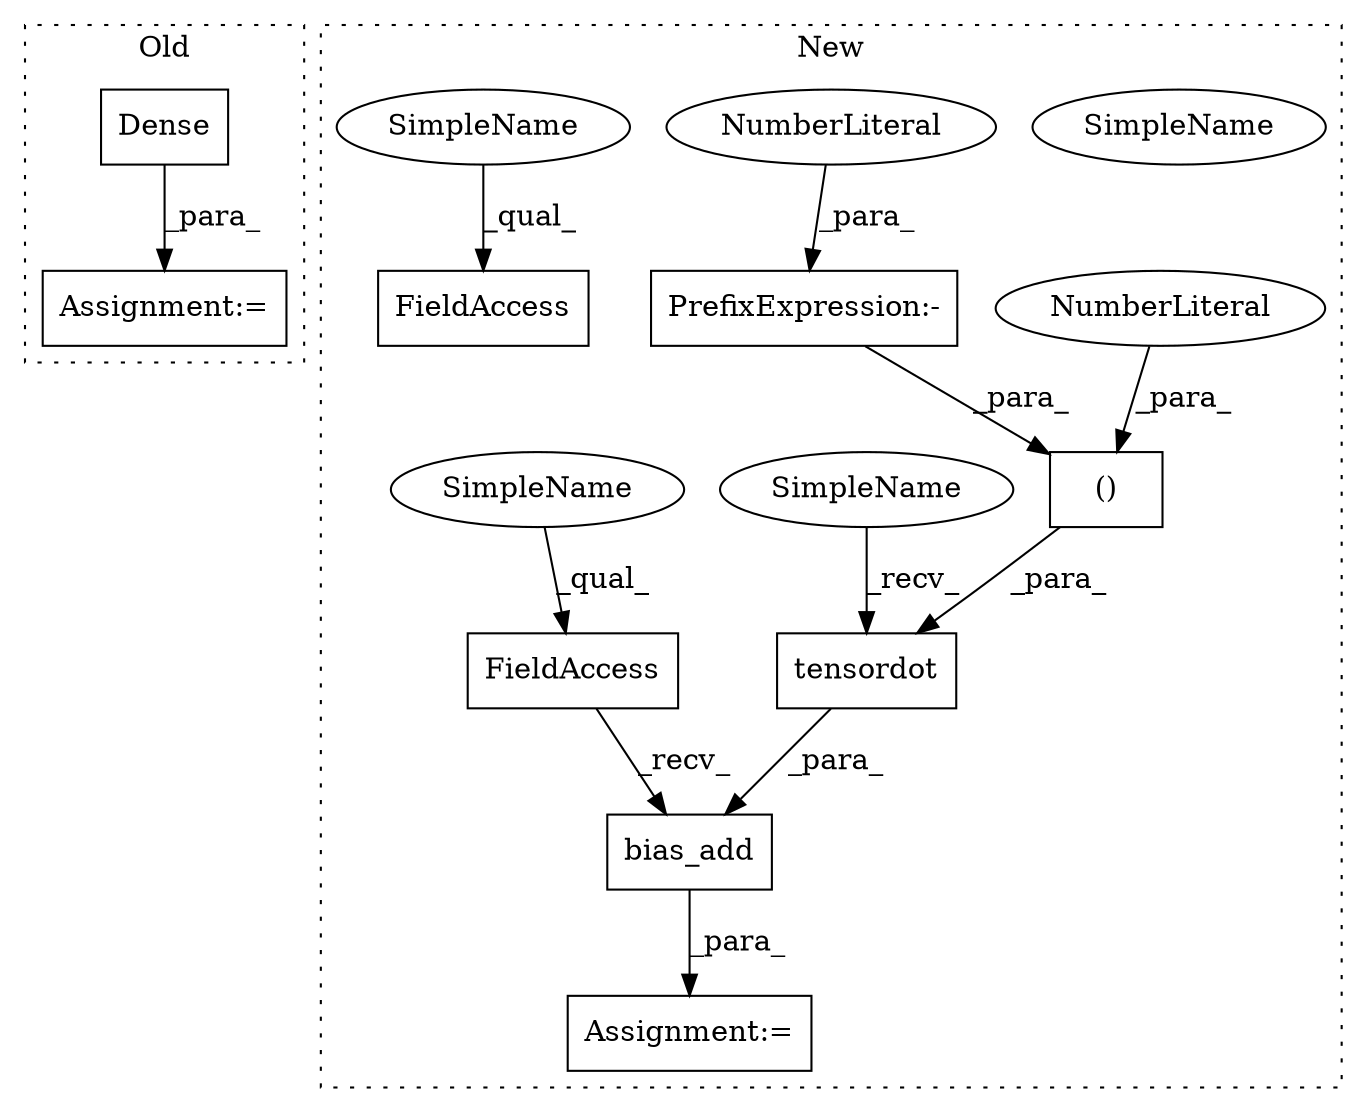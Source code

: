 digraph G {
subgraph cluster0 {
1 [label="Dense" a="32" s="4613,4633" l="6,1" shape="box"];
5 [label="Assignment:=" a="7" s="4612" l="1" shape="box"];
label = "Old";
style="dotted";
}
subgraph cluster1 {
2 [label="SimpleName" a="42" s="4842" l="10" shape="ellipse"];
3 [label="FieldAccess" a="22" s="4842" l="13" shape="box"];
4 [label="FieldAccess" a="22" s="4701" l="13" shape="box"];
6 [label="bias_add" a="32" s="4715,4817" l="9,1" shape="box"];
7 [label="()" a="106" s="4782" l="16" shape="box"];
8 [label="NumberLiteral" a="34" s="4797" l="1" shape="ellipse"];
9 [label="tensordot" a="32" s="4735,4798" l="10,2" shape="box"];
10 [label="Assignment:=" a="7" s="4681" l="1" shape="box"];
11 [label="PrefixExpression:-" a="38" s="4782" l="1" shape="box"];
12 [label="NumberLiteral" a="34" s="4783" l="1" shape="ellipse"];
13 [label="SimpleName" a="42" s="4842" l="10" shape="ellipse"];
14 [label="SimpleName" a="42" s="4724" l="10" shape="ellipse"];
15 [label="SimpleName" a="42" s="4701" l="10" shape="ellipse"];
label = "New";
style="dotted";
}
1 -> 5 [label="_para_"];
4 -> 6 [label="_recv_"];
6 -> 10 [label="_para_"];
7 -> 9 [label="_para_"];
8 -> 7 [label="_para_"];
9 -> 6 [label="_para_"];
11 -> 7 [label="_para_"];
12 -> 11 [label="_para_"];
13 -> 3 [label="_qual_"];
14 -> 9 [label="_recv_"];
15 -> 4 [label="_qual_"];
}